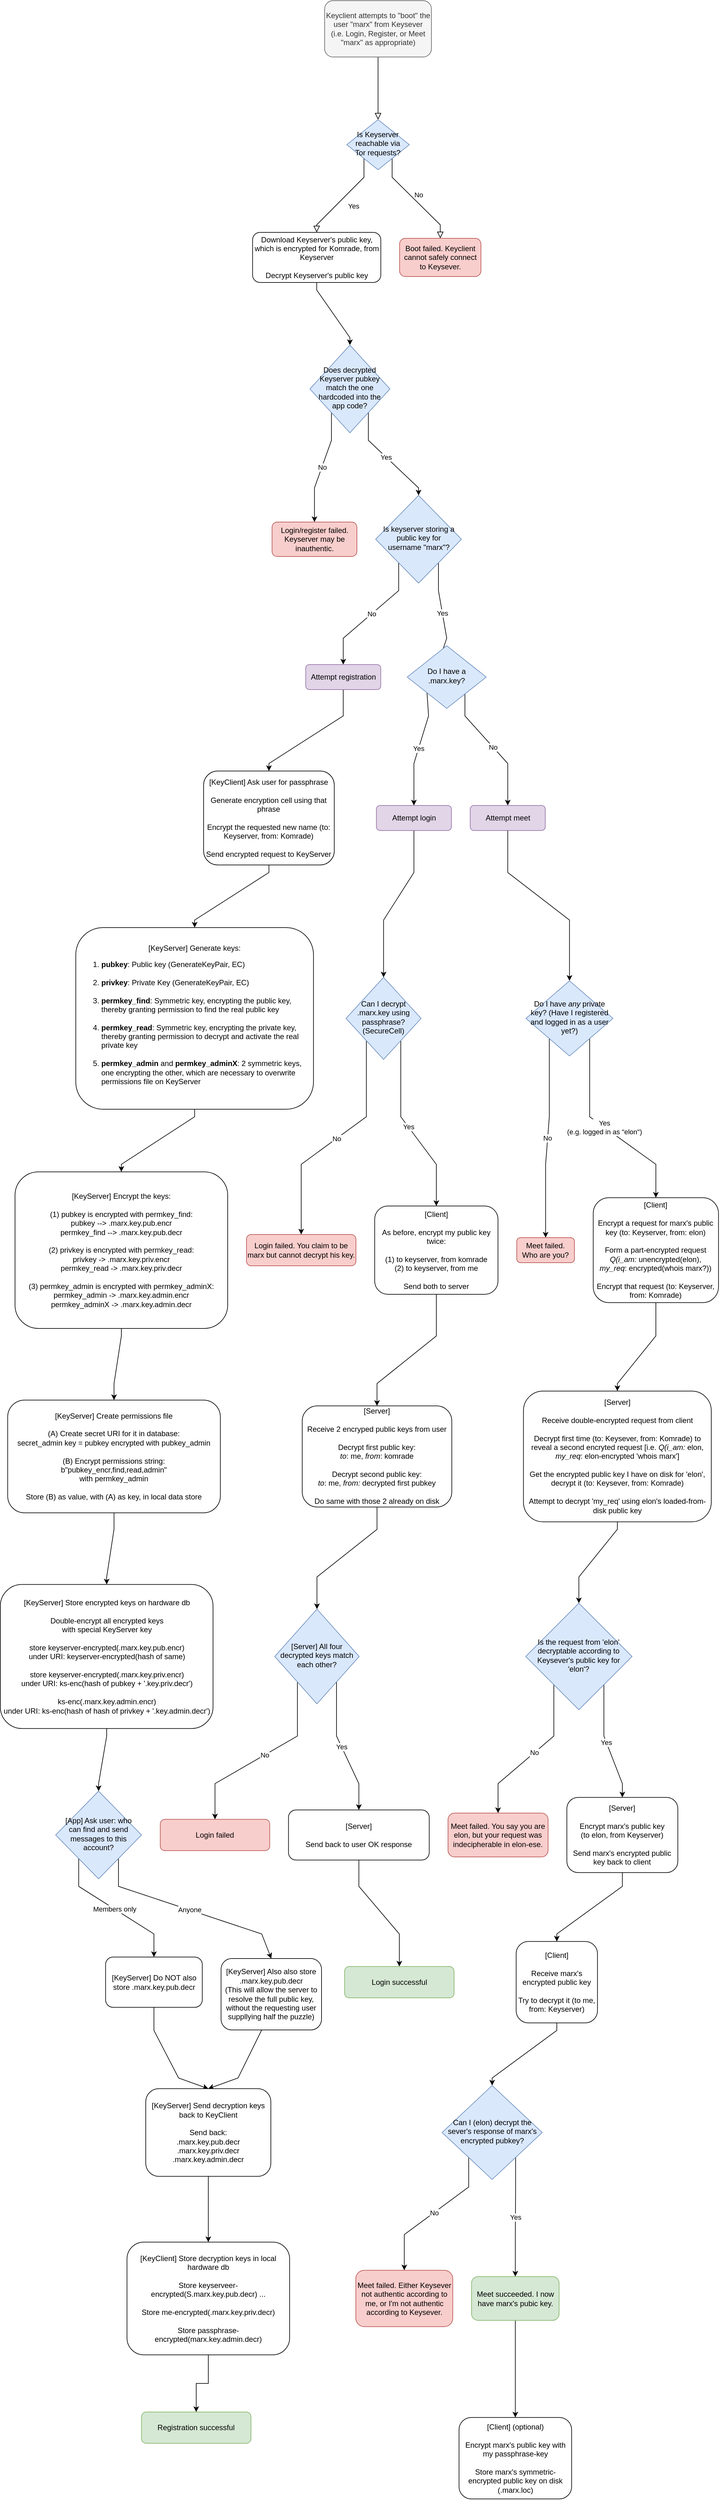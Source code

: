 <mxfile version="13.6.2" type="device" pages="2"><diagram id="C5RBs43oDa-KdzZeNtuy" name="Login/Register"><mxGraphModel dx="1902" dy="924" grid="1" gridSize="10" guides="1" tooltips="1" connect="1" arrows="1" fold="1" page="1" pageScale="1" pageWidth="827" pageHeight="1169" math="0" shadow="0"><root><mxCell id="WIyWlLk6GJQsqaUBKTNV-0"/><mxCell id="WIyWlLk6GJQsqaUBKTNV-1" parent="WIyWlLk6GJQsqaUBKTNV-0"/><mxCell id="WIyWlLk6GJQsqaUBKTNV-2" value="" style="rounded=0;html=1;jettySize=auto;orthogonalLoop=1;fontSize=11;endArrow=block;endFill=0;endSize=8;strokeWidth=1;shadow=0;labelBackgroundColor=none;edgeStyle=orthogonalEdgeStyle;noEdgeStyle=1;orthogonal=1;exitX=0.5;exitY=1;exitDx=0;exitDy=0;" parent="WIyWlLk6GJQsqaUBKTNV-1" source="WIyWlLk6GJQsqaUBKTNV-3" target="WIyWlLk6GJQsqaUBKTNV-6" edge="1"><mxGeometry relative="1" as="geometry"><Array as="points"><mxPoint x="580.349" y="102"/><mxPoint x="580.349" y="178"/></Array></mxGeometry></mxCell><mxCell id="WIyWlLk6GJQsqaUBKTNV-3" value="Keyclient attempts to &quot;boot&quot; the user &quot;marx&quot; from Keysever&lt;br&gt;(i.e. Login, Register, or Meet &quot;marx&quot; as appropriate)" style="rounded=1;whiteSpace=wrap;html=1;fontSize=12;glass=0;strokeWidth=1;shadow=0;fillColor=#f5f5f5;strokeColor=#666666;fontColor=#333333;" parent="WIyWlLk6GJQsqaUBKTNV-1" vertex="1"><mxGeometry x="494.969" width="170.76" height="90" as="geometry"/></mxCell><mxCell id="WIyWlLk6GJQsqaUBKTNV-4" value="Yes" style="rounded=0;html=1;jettySize=auto;orthogonalLoop=1;fontSize=11;endArrow=block;endFill=0;endSize=8;strokeWidth=1;shadow=0;labelBackgroundColor=none;edgeStyle=orthogonalEdgeStyle;noEdgeStyle=1;orthogonal=1;" parent="WIyWlLk6GJQsqaUBKTNV-1" source="WIyWlLk6GJQsqaUBKTNV-6" target="UarGHlLd0uthddKlq-wd-3" edge="1"><mxGeometry y="20" relative="1" as="geometry"><mxPoint as="offset"/><mxPoint x="60" y="331.538" as="targetPoint"/><Array as="points"><mxPoint x="557.849" y="282"/><mxPoint x="482.28" y="358"/></Array></mxGeometry></mxCell><mxCell id="WIyWlLk6GJQsqaUBKTNV-5" value="No" style="edgeStyle=orthogonalEdgeStyle;rounded=0;html=1;jettySize=auto;orthogonalLoop=1;fontSize=11;endArrow=block;endFill=0;endSize=8;strokeWidth=1;shadow=0;labelBackgroundColor=none;noEdgeStyle=1;orthogonal=1;entryX=0.5;entryY=0;entryDx=0;entryDy=0;" parent="WIyWlLk6GJQsqaUBKTNV-1" source="WIyWlLk6GJQsqaUBKTNV-6" target="WIyWlLk6GJQsqaUBKTNV-7" edge="1"><mxGeometry y="10" relative="1" as="geometry"><mxPoint as="offset"/><Array as="points"><mxPoint x="602.849" y="282"/><mxPoint x="679.805" y="358"/></Array></mxGeometry></mxCell><mxCell id="WIyWlLk6GJQsqaUBKTNV-6" value="Is Keyserver reachable via Tor requests?" style="rhombus;whiteSpace=wrap;html=1;shadow=0;fontFamily=Helvetica;fontSize=12;align=center;strokeWidth=1;spacing=6;spacingTop=-4;fillColor=#dae8fc;strokeColor=#6c8ebf;" parent="WIyWlLk6GJQsqaUBKTNV-1" vertex="1"><mxGeometry x="530.349" y="190" width="100" height="80" as="geometry"/></mxCell><mxCell id="WIyWlLk6GJQsqaUBKTNV-7" value="Boot failed. Keyclient cannot safely connect to Keysever." style="rounded=1;whiteSpace=wrap;html=1;fontSize=12;glass=0;strokeWidth=1;shadow=0;fillColor=#f8cecc;strokeColor=#b85450;" parent="WIyWlLk6GJQsqaUBKTNV-1" vertex="1"><mxGeometry x="614.78" y="379.5" width="130.05" height="61" as="geometry"/></mxCell><mxCell id="pqJTde5UYUQTvpoNPmt8-5" style="edgeStyle=orthogonalEdgeStyle;rounded=0;orthogonalLoop=1;jettySize=auto;html=1;entryX=0.5;entryY=0;entryDx=0;entryDy=0;noEdgeStyle=1;orthogonal=1;" parent="WIyWlLk6GJQsqaUBKTNV-1" source="UarGHlLd0uthddKlq-wd-3" target="pqJTde5UYUQTvpoNPmt8-2" edge="1"><mxGeometry relative="1" as="geometry"><Array as="points"><mxPoint x="482.28" y="462"/><mxPoint x="535.368" y="538"/></Array></mxGeometry></mxCell><mxCell id="UarGHlLd0uthddKlq-wd-3" value="Download Keyserver's public key, which is encrypted for Komrade, from Keyserver&lt;br&gt;&lt;br&gt;Decrypt Keyserver's public key" style="rounded=1;whiteSpace=wrap;html=1;fontSize=12;glass=0;strokeWidth=1;shadow=0;" parent="WIyWlLk6GJQsqaUBKTNV-1" vertex="1"><mxGeometry x="379.78" y="370" width="205" height="80" as="geometry"/></mxCell><mxCell id="UarGHlLd0uthddKlq-wd-9" value="No" style="edgeStyle=orthogonalEdgeStyle;rounded=0;orthogonalLoop=1;jettySize=auto;html=1;noEdgeStyle=1;orthogonal=1;" parent="WIyWlLk6GJQsqaUBKTNV-1" source="UarGHlLd0uthddKlq-wd-5" target="UarGHlLd0uthddKlq-wd-27" edge="1"><mxGeometry relative="1" as="geometry"><mxPoint x="70" y="660" as="targetPoint"/><Array as="points"><mxPoint x="613.317" y="942"/><mxPoint x="524.709" y="1018"/></Array></mxGeometry></mxCell><mxCell id="UarGHlLd0uthddKlq-wd-13" value="Yes" style="edgeStyle=orthogonalEdgeStyle;rounded=0;orthogonalLoop=1;jettySize=auto;html=1;noEdgeStyle=1;orthogonal=1;entryX=0.4;entryY=0.25;entryDx=0;entryDy=0;entryPerimeter=0;" parent="WIyWlLk6GJQsqaUBKTNV-1" source="UarGHlLd0uthddKlq-wd-5" target="UarGHlLd0uthddKlq-wd-14" edge="1"><mxGeometry relative="1" as="geometry"><mxPoint x="210" y="640" as="targetPoint"/><Array as="points"><mxPoint x="676.913" y="942"/><mxPoint x="690.168" y="1018"/></Array></mxGeometry></mxCell><mxCell id="UarGHlLd0uthddKlq-wd-5" value="Is keyserver storing a public key for username &quot;marx&quot;?" style="rhombus;whiteSpace=wrap;html=1;shadow=0;fontFamily=Helvetica;fontSize=12;align=center;strokeWidth=1;spacing=6;spacingTop=-4;fillColor=#dae8fc;strokeColor=#6c8ebf;" parent="WIyWlLk6GJQsqaUBKTNV-1" vertex="1"><mxGeometry x="576.52" y="790" width="137.19" height="140" as="geometry"/></mxCell><mxCell id="UarGHlLd0uthddKlq-wd-31" value="Yes" style="edgeStyle=orthogonalEdgeStyle;rounded=0;orthogonalLoop=1;jettySize=auto;html=1;noEdgeStyle=1;orthogonal=1;exitX=0;exitY=1;exitDx=0;exitDy=0;" parent="WIyWlLk6GJQsqaUBKTNV-1" source="UarGHlLd0uthddKlq-wd-14" target="UarGHlLd0uthddKlq-wd-29" edge="1"><mxGeometry relative="1" as="geometry"><Array as="points"><mxPoint x="661.113" y="1142"/><mxPoint x="637.694" y="1218"/></Array></mxGeometry></mxCell><mxCell id="pqJTde5UYUQTvpoNPmt8-1" value="No" style="edgeStyle=orthogonalEdgeStyle;rounded=0;orthogonalLoop=1;jettySize=auto;html=1;noEdgeStyle=1;orthogonal=1;entryX=0.5;entryY=0;entryDx=0;entryDy=0;" parent="WIyWlLk6GJQsqaUBKTNV-1" source="UarGHlLd0uthddKlq-wd-14" target="LL1DRk6oRKZlNUp4qJ55-0" edge="1"><mxGeometry relative="1" as="geometry"><mxPoint x="625.625" y="1245" as="targetPoint"/><Array as="points"><mxPoint x="719.223" y="1142"/><mxPoint x="787.694" y="1218"/></Array></mxGeometry></mxCell><mxCell id="UarGHlLd0uthddKlq-wd-14" value="Do I have a .marx.key?" style="rhombus;whiteSpace=wrap;html=1;shadow=0;fontFamily=Helvetica;fontSize=12;align=center;strokeWidth=1;spacing=6;spacingTop=-4;fillColor=#dae8fc;strokeColor=#6c8ebf;" parent="WIyWlLk6GJQsqaUBKTNV-1" vertex="1"><mxGeometry x="627.058" y="1030" width="126.22" height="100" as="geometry"/></mxCell><mxCell id="8jnIcnn7Rm6IAilBeP0V-5" style="edgeStyle=orthogonalEdgeStyle;rounded=0;orthogonalLoop=1;jettySize=auto;html=1;noEdgeStyle=1;orthogonal=1;" edge="1" parent="WIyWlLk6GJQsqaUBKTNV-1" source="UarGHlLd0uthddKlq-wd-27" target="8jnIcnn7Rm6IAilBeP0V-4"><mxGeometry relative="1" as="geometry"><Array as="points"><mxPoint x="524.709" y="1142"/><mxPoint x="405.93" y="1218"/></Array></mxGeometry></mxCell><mxCell id="UarGHlLd0uthddKlq-wd-27" value="Attempt registration" style="rounded=1;whiteSpace=wrap;html=1;fontSize=12;glass=0;strokeWidth=1;shadow=0;fillColor=#e1d5e7;strokeColor=#9673a6;" parent="WIyWlLk6GJQsqaUBKTNV-1" vertex="1"><mxGeometry x="464.709" y="1060" width="120" height="40" as="geometry"/></mxCell><mxCell id="UarGHlLd0uthddKlq-wd-55" style="edgeStyle=orthogonalEdgeStyle;rounded=0;orthogonalLoop=1;jettySize=auto;html=1;noEdgeStyle=1;orthogonal=1;entryX=0.5;entryY=0;entryDx=0;entryDy=0;" parent="WIyWlLk6GJQsqaUBKTNV-1" source="UarGHlLd0uthddKlq-wd-29" target="UarGHlLd0uthddKlq-wd-59" edge="1"><mxGeometry relative="1" as="geometry"><mxPoint x="421.25" y="1069" as="targetPoint"/><Array as="points"><mxPoint x="637.694" y="1392"/><mxPoint x="589.182" y="1468"/></Array></mxGeometry></mxCell><mxCell id="UarGHlLd0uthddKlq-wd-29" value="Attempt login" style="rounded=1;whiteSpace=wrap;html=1;fontSize=12;glass=0;strokeWidth=1;shadow=0;fillColor=#e1d5e7;strokeColor=#9673a6;" parent="WIyWlLk6GJQsqaUBKTNV-1" vertex="1"><mxGeometry x="577.694" y="1285" width="120" height="40" as="geometry"/></mxCell><mxCell id="UarGHlLd0uthddKlq-wd-85" value="No" style="edgeStyle=orthogonalEdgeStyle;rounded=0;orthogonalLoop=1;jettySize=auto;html=1;entryX=0.5;entryY=0;entryDx=0;entryDy=0;noEdgeStyle=1;orthogonal=1;" parent="WIyWlLk6GJQsqaUBKTNV-1" source="UarGHlLd0uthddKlq-wd-59" target="UarGHlLd0uthddKlq-wd-86" edge="1"><mxGeometry relative="1" as="geometry"><mxPoint x="471.25" y="1400" as="targetPoint"/><Array as="points"><mxPoint x="561.682" y="1782"/><mxPoint x="457.5" y="1858"/></Array></mxGeometry></mxCell><mxCell id="UarGHlLd0uthddKlq-wd-87" value="Yes" style="edgeStyle=orthogonalEdgeStyle;rounded=0;orthogonalLoop=1;jettySize=auto;html=1;entryX=0.5;entryY=0;entryDx=0;entryDy=0;noEdgeStyle=1;orthogonal=1;" parent="WIyWlLk6GJQsqaUBKTNV-1" source="UarGHlLd0uthddKlq-wd-59" target="UarGHlLd0uthddKlq-wd-88" edge="1"><mxGeometry relative="1" as="geometry"><mxPoint x="700" y="1300" as="targetPoint"/><Array as="points"><mxPoint x="616.682" y="1782"/><mxPoint x="673.54" y="1858"/></Array></mxGeometry></mxCell><mxCell id="UarGHlLd0uthddKlq-wd-59" value="Can I decrypt .marx.key using passphrase? (SecureCell)" style="rhombus;whiteSpace=wrap;html=1;shadow=0;fontFamily=Helvetica;fontSize=12;align=center;strokeWidth=1;spacing=6;spacingTop=-4;fillColor=#dae8fc;strokeColor=#6c8ebf;" parent="WIyWlLk6GJQsqaUBKTNV-1" vertex="1"><mxGeometry x="529.182" y="1559.5" width="120" height="131" as="geometry"/></mxCell><mxCell id="UarGHlLd0uthddKlq-wd-86" value="Login failed. You claim to be marx but cannot decrypt his key." style="rounded=1;whiteSpace=wrap;html=1;fontSize=12;glass=0;strokeWidth=1;shadow=0;fillColor=#f8cecc;strokeColor=#b85450;" parent="WIyWlLk6GJQsqaUBKTNV-1" vertex="1"><mxGeometry x="370" y="1970" width="175" height="50" as="geometry"/></mxCell><mxCell id="UarGHlLd0uthddKlq-wd-107" style="edgeStyle=orthogonalEdgeStyle;rounded=0;orthogonalLoop=1;jettySize=auto;html=1;noEdgeStyle=1;orthogonal=1;" parent="WIyWlLk6GJQsqaUBKTNV-1" source="UarGHlLd0uthddKlq-wd-88" target="UarGHlLd0uthddKlq-wd-105" edge="1"><mxGeometry relative="1" as="geometry"><Array as="points"><mxPoint x="673.54" y="2132"/><mxPoint x="578.697" y="2208"/></Array></mxGeometry></mxCell><mxCell id="UarGHlLd0uthddKlq-wd-88" value="&lt;div&gt;[Client]&lt;/div&gt;&lt;div&gt;&lt;br&gt;&lt;/div&gt;&lt;div&gt;As before, encrypt my public key twice:&lt;/div&gt;&lt;div&gt;&lt;br&gt;&lt;/div&gt;&lt;div&gt;(1) to keyserver, from komrade&lt;/div&gt;&lt;div&gt;(2) to keyserver, from me&lt;/div&gt;&lt;div&gt;&lt;br&gt;&lt;/div&gt;&lt;div&gt;Send both to server&lt;/div&gt;" style="rounded=1;whiteSpace=wrap;html=1;fontSize=12;glass=0;strokeWidth=1;shadow=0;align=center;" parent="WIyWlLk6GJQsqaUBKTNV-1" vertex="1"><mxGeometry x="575" y="1924.5" width="197.08" height="141" as="geometry"/></mxCell><mxCell id="UarGHlLd0uthddKlq-wd-113" style="edgeStyle=orthogonalEdgeStyle;rounded=0;orthogonalLoop=1;jettySize=auto;html=1;noEdgeStyle=1;orthogonal=1;exitX=0.5;exitY=1;exitDx=0;exitDy=0;" parent="WIyWlLk6GJQsqaUBKTNV-1" source="UarGHlLd0uthddKlq-wd-105" target="UarGHlLd0uthddKlq-wd-111" edge="1"><mxGeometry relative="1" as="geometry"><Array as="points"><mxPoint x="578.697" y="2440.75"/><mxPoint x="482.696" y="2516.75"/></Array></mxGeometry></mxCell><mxCell id="UarGHlLd0uthddKlq-wd-105" value="&lt;div&gt;&lt;span&gt;[Server]&lt;/span&gt;&lt;/div&gt;&lt;div&gt;&lt;br&gt;&lt;/div&gt;&lt;div&gt;Receive 2 encryped public keys from user&lt;/div&gt;&lt;div&gt;&lt;br&gt;&lt;/div&gt;&lt;div&gt;Decrypt first public key:&lt;/div&gt;&lt;div&gt;&lt;i&gt;to&lt;/i&gt;: me,&amp;nbsp;&lt;span&gt;&lt;i&gt;from&lt;/i&gt;: komrade&lt;/span&gt;&lt;/div&gt;&lt;div&gt;&lt;br&gt;&lt;/div&gt;&lt;div&gt;Decrypt second public key:&lt;/div&gt;&lt;div&gt;&lt;i&gt;to&lt;/i&gt;: me, &lt;i&gt;from:&lt;/i&gt;&amp;nbsp;&lt;span&gt;decrypted first pubkey&lt;/span&gt;&lt;/div&gt;&lt;div&gt;&lt;span&gt;&lt;br&gt;&lt;/span&gt;&lt;/div&gt;&lt;div&gt;&lt;span&gt;Do same with those 2 already on disk&lt;/span&gt;&lt;/div&gt;" style="rounded=1;whiteSpace=wrap;html=1;fontSize=12;glass=0;strokeWidth=1;shadow=0;align=center;" parent="WIyWlLk6GJQsqaUBKTNV-1" vertex="1"><mxGeometry x="459.142" y="2243.625" width="239.11" height="161.5" as="geometry"/></mxCell><mxCell id="UarGHlLd0uthddKlq-wd-108" value="Login failed" style="rounded=1;whiteSpace=wrap;html=1;fontSize=12;glass=0;strokeWidth=1;shadow=0;fillColor=#f8cecc;strokeColor=#b85450;" parent="WIyWlLk6GJQsqaUBKTNV-1" vertex="1"><mxGeometry x="232.195" y="2903.75" width="175" height="50" as="geometry"/></mxCell><mxCell id="UarGHlLd0uthddKlq-wd-109" value="No" style="edgeStyle=orthogonalEdgeStyle;rounded=0;orthogonalLoop=1;jettySize=auto;html=1;noEdgeStyle=1;orthogonal=1;" parent="WIyWlLk6GJQsqaUBKTNV-1" source="UarGHlLd0uthddKlq-wd-111" target="UarGHlLd0uthddKlq-wd-108" edge="1"><mxGeometry relative="1" as="geometry"><Array as="points"><mxPoint x="451.446" y="2770.75"/><mxPoint x="319.695" y="2846.75"/></Array></mxGeometry></mxCell><mxCell id="UarGHlLd0uthddKlq-wd-110" value="Yes" style="edgeStyle=orthogonalEdgeStyle;rounded=0;orthogonalLoop=1;jettySize=auto;html=1;noEdgeStyle=1;orthogonal=1;" parent="WIyWlLk6GJQsqaUBKTNV-1" source="UarGHlLd0uthddKlq-wd-111" target="UarGHlLd0uthddKlq-wd-112" edge="1"><mxGeometry relative="1" as="geometry"><Array as="points"><mxPoint x="513.946" y="2770.75"/><mxPoint x="549.695" y="2846.75"/></Array></mxGeometry></mxCell><mxCell id="UarGHlLd0uthddKlq-wd-111" value="[Server] All four decrypted keys match each other?" style="rhombus;whiteSpace=wrap;html=1;shadow=0;fontFamily=Helvetica;fontSize=12;align=center;strokeWidth=1;spacing=6;spacingTop=-4;fillColor=#dae8fc;strokeColor=#6c8ebf;" parent="WIyWlLk6GJQsqaUBKTNV-1" vertex="1"><mxGeometry x="415.196" y="2568.125" width="135" height="151.25" as="geometry"/></mxCell><mxCell id="UarGHlLd0uthddKlq-wd-124" style="edgeStyle=orthogonalEdgeStyle;rounded=0;orthogonalLoop=1;jettySize=auto;html=1;noEdgeStyle=1;orthogonal=1;" parent="WIyWlLk6GJQsqaUBKTNV-1" source="UarGHlLd0uthddKlq-wd-112" target="UarGHlLd0uthddKlq-wd-123" edge="1"><mxGeometry relative="1" as="geometry"><Array as="points"><mxPoint x="549.695" y="3010.75"/><mxPoint x="614.392" y="3086.75"/></Array></mxGeometry></mxCell><mxCell id="UarGHlLd0uthddKlq-wd-112" value="&lt;div&gt;&lt;span&gt;[Server]&lt;/span&gt;&lt;/div&gt;&lt;div&gt;&lt;span&gt;&lt;br&gt;&lt;/span&gt;&lt;/div&gt;&lt;div&gt;&lt;span&gt;Send back to user OK response&lt;/span&gt;&lt;br&gt;&lt;/div&gt;" style="rounded=1;whiteSpace=wrap;html=1;fontSize=12;glass=0;strokeWidth=1;shadow=0;align=center;" parent="WIyWlLk6GJQsqaUBKTNV-1" vertex="1"><mxGeometry x="437.195" y="2888.75" width="225" height="80" as="geometry"/></mxCell><mxCell id="UarGHlLd0uthddKlq-wd-123" value="Login successful" style="rounded=1;whiteSpace=wrap;html=1;fontSize=12;glass=0;strokeWidth=1;shadow=0;fillColor=#d5e8d4;strokeColor=#82b366;" parent="WIyWlLk6GJQsqaUBKTNV-1" vertex="1"><mxGeometry x="526.892" y="3138.75" width="175" height="50" as="geometry"/></mxCell><mxCell id="pqJTde5UYUQTvpoNPmt8-3" value="No" style="edgeStyle=orthogonalEdgeStyle;rounded=0;orthogonalLoop=1;jettySize=auto;html=1;noEdgeStyle=1;orthogonal=1;" parent="WIyWlLk6GJQsqaUBKTNV-1" source="pqJTde5UYUQTvpoNPmt8-2" target="pqJTde5UYUQTvpoNPmt8-4" edge="1"><mxGeometry relative="1" as="geometry"><mxPoint x="60" y="530" as="targetPoint"/><Array as="points"><mxPoint x="505.871" y="702"/><mxPoint x="478.71" y="778"/></Array></mxGeometry></mxCell><mxCell id="pqJTde5UYUQTvpoNPmt8-6" value="Yes" style="edgeStyle=orthogonalEdgeStyle;rounded=0;orthogonalLoop=1;jettySize=auto;html=1;noEdgeStyle=1;orthogonal=1;entryX=0.5;entryY=0;entryDx=0;entryDy=0;" parent="WIyWlLk6GJQsqaUBKTNV-1" source="pqJTde5UYUQTvpoNPmt8-2" target="UarGHlLd0uthddKlq-wd-5" edge="1"><mxGeometry relative="1" as="geometry"><Array as="points"><mxPoint x="564.866" y="702"/><mxPoint x="645.115" y="778"/></Array></mxGeometry></mxCell><mxCell id="pqJTde5UYUQTvpoNPmt8-2" value="Does decrypted Keyserver pubkey match the one hardcoded into the app code?" style="rhombus;whiteSpace=wrap;html=1;shadow=0;fontFamily=Helvetica;fontSize=12;align=center;strokeWidth=1;spacing=6;spacingTop=-4;fillColor=#dae8fc;strokeColor=#6c8ebf;" parent="WIyWlLk6GJQsqaUBKTNV-1" vertex="1"><mxGeometry x="471.373" y="550" width="127.99" height="140" as="geometry"/></mxCell><mxCell id="pqJTde5UYUQTvpoNPmt8-4" value="Login/register failed. Keyserver may be inauthentic." style="rounded=1;whiteSpace=wrap;html=1;fontSize=12;glass=0;strokeWidth=1;shadow=0;fillColor=#f8cecc;strokeColor=#b85450;" parent="WIyWlLk6GJQsqaUBKTNV-1" vertex="1"><mxGeometry x="410.9" y="832.5" width="135.62" height="55" as="geometry"/></mxCell><mxCell id="LL1DRk6oRKZlNUp4qJ55-1" style="edgeStyle=orthogonalEdgeStyle;rounded=0;orthogonalLoop=1;jettySize=auto;html=1;noEdgeStyle=1;orthogonal=1;" parent="WIyWlLk6GJQsqaUBKTNV-1" source="LL1DRk6oRKZlNUp4qJ55-0" target="LL1DRk6oRKZlNUp4qJ55-2" edge="1"><mxGeometry relative="1" as="geometry"><mxPoint x="630" y="1460" as="targetPoint"/><Array as="points"><mxPoint x="787.694" y="1392"/><mxPoint x="886.397" y="1468"/></Array></mxGeometry></mxCell><mxCell id="LL1DRk6oRKZlNUp4qJ55-0" value="Attempt meet" style="rounded=1;whiteSpace=wrap;html=1;fontSize=12;glass=0;strokeWidth=1;shadow=0;fillColor=#e1d5e7;strokeColor=#9673a6;" parent="WIyWlLk6GJQsqaUBKTNV-1" vertex="1"><mxGeometry x="727.694" y="1285" width="120" height="40" as="geometry"/></mxCell><mxCell id="LL1DRk6oRKZlNUp4qJ55-4" value="No" style="edgeStyle=orthogonalEdgeStyle;rounded=0;orthogonalLoop=1;jettySize=auto;html=1;noEdgeStyle=1;orthogonal=1;" parent="WIyWlLk6GJQsqaUBKTNV-1" source="LL1DRk6oRKZlNUp4qJ55-2" target="LL1DRk6oRKZlNUp4qJ55-3" edge="1"><mxGeometry relative="1" as="geometry"><Array as="points"><mxPoint x="854.149" y="1782"/><mxPoint x="848.21" y="1858"/></Array></mxGeometry></mxCell><mxCell id="LL1DRk6oRKZlNUp4qJ55-7" value="Yes&lt;br&gt;(e.g. logged in as &quot;elon&quot;)" style="edgeStyle=orthogonalEdgeStyle;rounded=0;orthogonalLoop=1;jettySize=auto;html=1;entryX=0.5;entryY=0;entryDx=0;entryDy=0;noEdgeStyle=1;orthogonal=1;" parent="WIyWlLk6GJQsqaUBKTNV-1" source="LL1DRk6oRKZlNUp4qJ55-2" target="LL1DRk6oRKZlNUp4qJ55-6" edge="1"><mxGeometry relative="1" as="geometry"><mxPoint x="990" y="1510" as="targetPoint"/><Array as="points"><mxPoint x="918.644" y="1782"/><mxPoint x="1024.475" y="1858"/></Array></mxGeometry></mxCell><mxCell id="LL1DRk6oRKZlNUp4qJ55-2" value="Do I have &lt;i&gt;any &lt;/i&gt;private key? (Have I registered and logged in as a user yet?)" style="rhombus;whiteSpace=wrap;html=1;shadow=0;fontFamily=Helvetica;fontSize=12;align=center;strokeWidth=1;spacing=6;spacingTop=-4;fillColor=#dae8fc;strokeColor=#6c8ebf;" parent="WIyWlLk6GJQsqaUBKTNV-1" vertex="1"><mxGeometry x="816.902" y="1565" width="138.99" height="120" as="geometry"/></mxCell><mxCell id="LL1DRk6oRKZlNUp4qJ55-3" value="Meet failed. Who are you?" style="rounded=1;whiteSpace=wrap;html=1;fontSize=12;glass=0;strokeWidth=1;shadow=0;fillColor=#f8cecc;strokeColor=#b85450;" parent="WIyWlLk6GJQsqaUBKTNV-1" vertex="1"><mxGeometry x="802.08" y="1975" width="92.26" height="40" as="geometry"/></mxCell><mxCell id="LL1DRk6oRKZlNUp4qJ55-12" style="edgeStyle=orthogonalEdgeStyle;rounded=0;orthogonalLoop=1;jettySize=auto;html=1;entryX=0.5;entryY=0;entryDx=0;entryDy=0;noEdgeStyle=1;orthogonal=1;" parent="WIyWlLk6GJQsqaUBKTNV-1" source="LL1DRk6oRKZlNUp4qJ55-5" target="LL1DRk6oRKZlNUp4qJ55-9" edge="1"><mxGeometry relative="1" as="geometry"><Array as="points"><mxPoint x="962.927" y="2440.75"/><mxPoint x="901.379" y="2516.75"/></Array></mxGeometry></mxCell><mxCell id="LL1DRk6oRKZlNUp4qJ55-5" value="&lt;div&gt;&lt;span&gt;[Server]&lt;/span&gt;&lt;/div&gt;&lt;div&gt;&lt;br&gt;&lt;/div&gt;&lt;div&gt;Receive double-encrypted request from client&lt;/div&gt;&lt;div&gt;&lt;br&gt;&lt;/div&gt;&lt;div&gt;Decrypt first time (to: Keysever, from: Komrade)&amp;nbsp;&lt;span&gt;to reveal a second encryted request [i.e.&amp;nbsp;&lt;/span&gt;&lt;i&gt;Q(i_am:&amp;nbsp;&lt;/i&gt;&lt;span&gt;elon,&lt;/span&gt;&lt;/div&gt;&lt;div&gt;&lt;i&gt;my_req&lt;/i&gt;&lt;span&gt;: elon-encrypted 'whois marx']&lt;/span&gt;&lt;/div&gt;&lt;div&gt;&lt;span&gt;&lt;br&gt;&lt;/span&gt;&lt;/div&gt;&lt;div&gt;&lt;span&gt;Get the encrypted public key I have on disk for 'elon', decrypt it (to: Keysever, from: Komrade)&lt;/span&gt;&lt;/div&gt;&lt;div&gt;&lt;span&gt;&lt;br&gt;&lt;/span&gt;&lt;/div&gt;&lt;div&gt;&lt;span&gt;Attempt to decrypt 'my_req' using elon's loaded-from-disk public key&lt;/span&gt;&lt;/div&gt;" style="rounded=1;whiteSpace=wrap;html=1;fontSize=12;glass=0;strokeWidth=1;shadow=0;align=center;" parent="WIyWlLk6GJQsqaUBKTNV-1" vertex="1"><mxGeometry x="812.792" y="2220" width="300.27" height="208.75" as="geometry"/></mxCell><mxCell id="LL1DRk6oRKZlNUp4qJ55-8" style="edgeStyle=orthogonalEdgeStyle;rounded=0;orthogonalLoop=1;jettySize=auto;html=1;entryX=0.5;entryY=0;entryDx=0;entryDy=0;noEdgeStyle=1;orthogonal=1;" parent="WIyWlLk6GJQsqaUBKTNV-1" source="LL1DRk6oRKZlNUp4qJ55-6" target="LL1DRk6oRKZlNUp4qJ55-5" edge="1"><mxGeometry relative="1" as="geometry"><Array as="points"><mxPoint x="1024.475" y="2132"/><mxPoint x="962.927" y="2208"/></Array></mxGeometry></mxCell><mxCell id="LL1DRk6oRKZlNUp4qJ55-6" value="&lt;div&gt;&lt;span&gt;[Client]&lt;/span&gt;&lt;/div&gt;&lt;div&gt;&lt;br&gt;&lt;/div&gt;&lt;div&gt;&lt;span&gt;Encrypt a request for marx's public key (to: Keyserver, from: elon)&lt;/span&gt;&lt;br&gt;&lt;/div&gt;&lt;div&gt;&lt;br&gt;&lt;/div&gt;&lt;div&gt;&lt;div&gt;Form a part-encrypted request&lt;/div&gt;&lt;div&gt;&lt;i&gt;Q(i_am:&lt;/i&gt;&lt;span&gt;&amp;nbsp;unencrypted(elon),&lt;/span&gt;&lt;br&gt;&lt;/div&gt;&lt;div&gt;&lt;i&gt;my_req&lt;/i&gt;: encrypted(whois marx?))&lt;/div&gt;&lt;/div&gt;&lt;div&gt;&lt;br&gt;&lt;/div&gt;&lt;div&gt;Encrypt that request (to: Keyserver, from: Komrade)&lt;/div&gt;" style="rounded=1;whiteSpace=wrap;html=1;fontSize=12;glass=0;strokeWidth=1;shadow=0;align=center;" parent="WIyWlLk6GJQsqaUBKTNV-1" vertex="1"><mxGeometry x="924.34" y="1911.25" width="200.27" height="167.5" as="geometry"/></mxCell><mxCell id="LL1DRk6oRKZlNUp4qJ55-11" value="No" style="edgeStyle=orthogonalEdgeStyle;rounded=0;orthogonalLoop=1;jettySize=auto;html=1;noEdgeStyle=1;orthogonal=1;" parent="WIyWlLk6GJQsqaUBKTNV-1" source="LL1DRk6oRKZlNUp4qJ55-9" target="LL1DRk6oRKZlNUp4qJ55-10" edge="1"><mxGeometry relative="1" as="geometry"><Array as="points"><mxPoint x="861.379" y="2770.75"/><mxPoint x="772.195" y="2846.75"/></Array></mxGeometry></mxCell><mxCell id="LL1DRk6oRKZlNUp4qJ55-14" value="Yes" style="edgeStyle=orthogonalEdgeStyle;rounded=0;orthogonalLoop=1;jettySize=auto;html=1;entryX=0.5;entryY=0;entryDx=0;entryDy=0;noEdgeStyle=1;orthogonal=1;" parent="WIyWlLk6GJQsqaUBKTNV-1" source="LL1DRk6oRKZlNUp4qJ55-9" target="LL1DRk6oRKZlNUp4qJ55-13" edge="1"><mxGeometry relative="1" as="geometry"><Array as="points"><mxPoint x="941.379" y="2770.75"/><mxPoint x="970.9" y="2846.75"/></Array></mxGeometry></mxCell><mxCell id="LL1DRk6oRKZlNUp4qJ55-9" value="Is the request from 'elon' decryptable according to Keysever's public key for 'elon'?" style="rhombus;whiteSpace=wrap;html=1;shadow=0;fontFamily=Helvetica;fontSize=12;align=center;strokeWidth=1;spacing=6;spacingTop=-4;fillColor=#dae8fc;strokeColor=#6c8ebf;" parent="WIyWlLk6GJQsqaUBKTNV-1" vertex="1"><mxGeometry x="816.379" y="2558.75" width="170" height="170" as="geometry"/></mxCell><mxCell id="LL1DRk6oRKZlNUp4qJ55-10" value="Meet failed. You say you are elon, but your request was indecipherable in elon-ese." style="rounded=1;whiteSpace=wrap;html=1;fontSize=12;glass=0;strokeWidth=1;shadow=0;fillColor=#f8cecc;strokeColor=#b85450;" parent="WIyWlLk6GJQsqaUBKTNV-1" vertex="1"><mxGeometry x="692.195" y="2893.75" width="160" height="70" as="geometry"/></mxCell><mxCell id="LL1DRk6oRKZlNUp4qJ55-16" style="edgeStyle=orthogonalEdgeStyle;rounded=0;orthogonalLoop=1;jettySize=auto;html=1;entryX=0.5;entryY=0;entryDx=0;entryDy=0;noEdgeStyle=1;orthogonal=1;" parent="WIyWlLk6GJQsqaUBKTNV-1" source="LL1DRk6oRKZlNUp4qJ55-13" target="LL1DRk6oRKZlNUp4qJ55-15" edge="1"><mxGeometry relative="1" as="geometry"><Array as="points"><mxPoint x="970.9" y="3010.75"/><mxPoint x="866.133" y="3086.75"/></Array></mxGeometry></mxCell><mxCell id="LL1DRk6oRKZlNUp4qJ55-13" value="&lt;div&gt;&lt;span&gt;[Server]&lt;/span&gt;&lt;/div&gt;&lt;div&gt;&lt;br&gt;&lt;/div&gt;&lt;div&gt;Encrypt marx's public key&lt;/div&gt;&lt;div&gt;(to elon, from Keyserver)&lt;/div&gt;&lt;div&gt;&lt;br&gt;&lt;/div&gt;&lt;div&gt;Send marx's encrypted public key back to client&lt;/div&gt;" style="rounded=1;whiteSpace=wrap;html=1;fontSize=12;glass=0;strokeWidth=1;shadow=0;align=center;" parent="WIyWlLk6GJQsqaUBKTNV-1" vertex="1"><mxGeometry x="882.195" y="2868.75" width="177.41" height="120" as="geometry"/></mxCell><mxCell id="LL1DRk6oRKZlNUp4qJ55-18" style="edgeStyle=orthogonalEdgeStyle;rounded=0;orthogonalLoop=1;jettySize=auto;html=1;entryX=0.5;entryY=0;entryDx=0;entryDy=0;noEdgeStyle=1;orthogonal=1;" parent="WIyWlLk6GJQsqaUBKTNV-1" source="LL1DRk6oRKZlNUp4qJ55-15" target="LL1DRk6oRKZlNUp4qJ55-17" edge="1"><mxGeometry relative="1" as="geometry"><Array as="points"><mxPoint x="866.133" y="3240.75"/><mxPoint x="762.748" y="3316.75"/></Array></mxGeometry></mxCell><mxCell id="LL1DRk6oRKZlNUp4qJ55-15" value="&lt;div&gt;[Client]&lt;/div&gt;&lt;div&gt;&lt;br&gt;&lt;/div&gt;&lt;div&gt;Receive marx's encrypted public key&lt;/div&gt;&lt;div&gt;&lt;br&gt;&lt;/div&gt;&lt;div&gt;Try to decrypt it (to me, from: Keyserver)&lt;/div&gt;" style="rounded=1;whiteSpace=wrap;html=1;fontSize=12;glass=0;strokeWidth=1;shadow=0;align=center;" parent="WIyWlLk6GJQsqaUBKTNV-1" vertex="1"><mxGeometry x="801.133" y="3098.75" width="130" height="130" as="geometry"/></mxCell><mxCell id="LL1DRk6oRKZlNUp4qJ55-20" value="No" style="edgeStyle=orthogonalEdgeStyle;rounded=0;orthogonalLoop=1;jettySize=auto;html=1;entryX=0.5;entryY=0;entryDx=0;entryDy=0;noEdgeStyle=1;orthogonal=1;" parent="WIyWlLk6GJQsqaUBKTNV-1" source="LL1DRk6oRKZlNUp4qJ55-17" target="LL1DRk6oRKZlNUp4qJ55-19" edge="1"><mxGeometry relative="1" as="geometry"><Array as="points"><mxPoint x="725.248" y="3490.75"/><mxPoint x="622.305" y="3566.75"/></Array></mxGeometry></mxCell><mxCell id="LL1DRk6oRKZlNUp4qJ55-24" value="Yes" style="edgeStyle=orthogonalEdgeStyle;rounded=0;orthogonalLoop=1;jettySize=auto;html=1;entryX=0.5;entryY=0;entryDx=0;entryDy=0;noEdgeStyle=1;orthogonal=1;" parent="WIyWlLk6GJQsqaUBKTNV-1" source="LL1DRk6oRKZlNUp4qJ55-17" target="LL1DRk6oRKZlNUp4qJ55-23" edge="1"><mxGeometry relative="1" as="geometry"><Array as="points"><mxPoint x="800.248" y="3490.75"/><mxPoint x="799.805" y="3566.75"/></Array></mxGeometry></mxCell><mxCell id="LL1DRk6oRKZlNUp4qJ55-17" value="Can I (elon) decrypt the sever's response of marx's encrypted pubkey?" style="rhombus;whiteSpace=wrap;html=1;shadow=0;fontFamily=Helvetica;fontSize=12;align=center;strokeWidth=1;spacing=6;spacingTop=-4;fillColor=#dae8fc;strokeColor=#6c8ebf;" parent="WIyWlLk6GJQsqaUBKTNV-1" vertex="1"><mxGeometry x="682.748" y="3328.75" width="160" height="150" as="geometry"/></mxCell><mxCell id="LL1DRk6oRKZlNUp4qJ55-19" value="Meet failed. Either Keysever not authentic according to me, or I'm not authentic according to Keysever." style="rounded=1;whiteSpace=wrap;html=1;fontSize=12;glass=0;strokeWidth=1;shadow=0;fillColor=#f8cecc;strokeColor=#b85450;" parent="WIyWlLk6GJQsqaUBKTNV-1" vertex="1"><mxGeometry x="544.805" y="3623.75" width="155" height="90" as="geometry"/></mxCell><mxCell id="LL1DRk6oRKZlNUp4qJ55-25" style="edgeStyle=orthogonalEdgeStyle;rounded=0;orthogonalLoop=1;jettySize=auto;html=1;entryX=0.5;entryY=0;entryDx=0;entryDy=0;noEdgeStyle=1;orthogonal=1;" parent="WIyWlLk6GJQsqaUBKTNV-1" source="LL1DRk6oRKZlNUp4qJ55-23" target="LL1DRk6oRKZlNUp4qJ55-26" edge="1"><mxGeometry relative="1" as="geometry"><mxPoint x="1350" y="3440" as="targetPoint"/><Array as="points"><mxPoint x="799.805" y="3770.75"/><mxPoint x="799.805" y="3846.75"/></Array></mxGeometry></mxCell><mxCell id="LL1DRk6oRKZlNUp4qJ55-23" value="Meet succeeded. I now have marx's pubic key." style="rounded=1;whiteSpace=wrap;html=1;fontSize=12;glass=0;strokeWidth=1;shadow=0;fillColor=#d5e8d4;strokeColor=#82b366;" parent="WIyWlLk6GJQsqaUBKTNV-1" vertex="1"><mxGeometry x="729.805" y="3633.75" width="140" height="70" as="geometry"/></mxCell><mxCell id="LL1DRk6oRKZlNUp4qJ55-26" value="&lt;div&gt;[Client] (optional)&lt;/div&gt;&lt;div&gt;&lt;br&gt;&lt;/div&gt;&lt;div&gt;Encrypt marx's public key with my passphrase-key&lt;/div&gt;&lt;div&gt;&lt;br&gt;&lt;/div&gt;&lt;div&gt;Store marx's symmetric-encrypted public key on disk (.marx.loc)&lt;/div&gt;" style="rounded=1;whiteSpace=wrap;html=1;fontSize=12;glass=0;strokeWidth=1;shadow=0;align=center;" parent="WIyWlLk6GJQsqaUBKTNV-1" vertex="1"><mxGeometry x="709.805" y="3858.75" width="180" height="130" as="geometry"/></mxCell><mxCell id="vqK7_8CrzfybD09zykYy-28" value="Members only" style="edgeStyle=orthogonalEdgeStyle;rounded=0;orthogonalLoop=1;jettySize=auto;html=1;entryX=0.5;entryY=0;entryDx=0;entryDy=0;noEdgeStyle=1;orthogonal=1;" parent="WIyWlLk6GJQsqaUBKTNV-1" source="vqK7_8CrzfybD09zykYy-10" target="vqK7_8CrzfybD09zykYy-20" edge="1"><mxGeometry relative="1" as="geometry"><Array as="points"><mxPoint x="101.802" y="3010.75"/><mxPoint x="222.073" y="3086.75"/></Array></mxGeometry></mxCell><mxCell id="vqK7_8CrzfybD09zykYy-30" value="Anyone" style="edgeStyle=orthogonalEdgeStyle;rounded=0;orthogonalLoop=1;jettySize=auto;html=1;entryX=0.5;entryY=0;entryDx=0;entryDy=0;noEdgeStyle=1;orthogonal=1;" parent="WIyWlLk6GJQsqaUBKTNV-1" source="vqK7_8CrzfybD09zykYy-10" target="vqK7_8CrzfybD09zykYy-29" edge="1"><mxGeometry relative="1" as="geometry"><Array as="points"><mxPoint x="165.397" y="3010.75"/><mxPoint x="394.378" y="3086.75"/></Array></mxGeometry></mxCell><mxCell id="vqK7_8CrzfybD09zykYy-10" value="[App] Ask user: who can find and send messages to this account?" style="rhombus;whiteSpace=wrap;html=1;shadow=0;fontFamily=Helvetica;fontSize=12;align=center;strokeWidth=1;spacing=6;spacingTop=-4;fillColor=#dae8fc;strokeColor=#6c8ebf;" parent="WIyWlLk6GJQsqaUBKTNV-1" vertex="1"><mxGeometry x="65.005" y="2858.75" width="137.19" height="140" as="geometry"/></mxCell><mxCell id="vqK7_8CrzfybD09zykYy-25" style="edgeStyle=orthogonalEdgeStyle;rounded=0;orthogonalLoop=1;jettySize=auto;html=1;entryX=0.5;entryY=0;entryDx=0;entryDy=0;noEdgeStyle=1;orthogonal=1;" parent="WIyWlLk6GJQsqaUBKTNV-1" source="vqK7_8CrzfybD09zykYy-20" target="8jnIcnn7Rm6IAilBeP0V-15" edge="1"><mxGeometry relative="1" as="geometry"><Array as="points"><mxPoint x="222.073" y="3240.75"/><mxPoint x="261.499" y="3316.75"/></Array><mxPoint x="457.021" y="3378.75" as="targetPoint"/></mxGeometry></mxCell><mxCell id="vqK7_8CrzfybD09zykYy-20" value="[KeyServer] Do NOT also store .marx.key.pub.decr" style="rounded=1;whiteSpace=wrap;html=1;fontSize=12;glass=0;strokeWidth=1;shadow=0;align=center;" parent="WIyWlLk6GJQsqaUBKTNV-1" vertex="1"><mxGeometry x="144.768" y="3123.625" width="154.61" height="80.25" as="geometry"/></mxCell><mxCell id="vqK7_8CrzfybD09zykYy-36" style="edgeStyle=orthogonalEdgeStyle;rounded=0;orthogonalLoop=1;jettySize=auto;html=1;entryX=0.5;entryY=0;entryDx=0;entryDy=0;noEdgeStyle=1;orthogonal=1;" parent="WIyWlLk6GJQsqaUBKTNV-1" source="vqK7_8CrzfybD09zykYy-29" target="8jnIcnn7Rm6IAilBeP0V-15" edge="1"><mxGeometry relative="1" as="geometry"><Array as="points"><mxPoint x="394.378" y="3240.75"/><mxPoint x="356.499" y="3316.75"/></Array><mxPoint x="457.021" y="3378.75" as="targetPoint"/></mxGeometry></mxCell><mxCell id="vqK7_8CrzfybD09zykYy-29" value="&lt;font face=&quot;helvetica&quot;&gt;[KeyServer] Also also store .marx.key.pub.decr&lt;br&gt;(This will allow the server to resolve the full public key, without the requesting user suppllying half the puzzle)&lt;/font&gt;" style="rounded=1;whiteSpace=wrap;html=1;fontSize=12;glass=0;strokeWidth=1;shadow=0;align=center;" parent="WIyWlLk6GJQsqaUBKTNV-1" vertex="1"><mxGeometry x="329.38" y="3126.06" width="160.62" height="113.94" as="geometry"/></mxCell><mxCell id="8jnIcnn7Rm6IAilBeP0V-9" style="edgeStyle=orthogonalEdgeStyle;rounded=0;orthogonalLoop=1;jettySize=auto;html=1;noEdgeStyle=1;orthogonal=1;" edge="1" parent="WIyWlLk6GJQsqaUBKTNV-1" source="2L9vvEqzROuJinC-K5LP-7" target="8jnIcnn7Rm6IAilBeP0V-8"><mxGeometry relative="1" as="geometry"><Array as="points"><mxPoint x="287.151" y="1782"/><mxPoint x="170" y="1858"/></Array></mxGeometry></mxCell><mxCell id="2L9vvEqzROuJinC-K5LP-7" value="&lt;div&gt;[KeyServer] Generate keys:&lt;/div&gt;&lt;div&gt;&lt;ol&gt;&lt;li style=&quot;text-align: left&quot;&gt;&lt;b&gt;pubkey&lt;/b&gt;: Public key&lt;span&gt;&amp;nbsp;(&lt;/span&gt;&lt;span style=&quot;font-family: &amp;#34;helvetica&amp;#34;&quot;&gt;GenerateKeyPair, EC)&lt;br&gt;&lt;br&gt;&lt;/span&gt;&lt;/li&gt;&lt;li style=&quot;text-align: left&quot;&gt;&lt;span style=&quot;font-family: &amp;#34;helvetica&amp;#34;&quot;&gt;&lt;b&gt;privkey&lt;/b&gt;: Private Key (GenerateKeyPair, EC)&lt;br&gt;&lt;br&gt;&lt;/span&gt;&lt;/li&gt;&lt;li style=&quot;text-align: left&quot;&gt;&lt;span style=&quot;font-family: &amp;#34;helvetica&amp;#34;&quot;&gt;&lt;b&gt;permkey_find&lt;/b&gt;: Symmetric key, encrypting the public key, thereby granting permission to find the real public key&lt;br&gt;&lt;br&gt;&lt;/span&gt;&lt;/li&gt;&lt;li style=&quot;text-align: left&quot;&gt;&lt;span style=&quot;font-family: &amp;#34;helvetica&amp;#34;&quot;&gt;&lt;b&gt;permkey_read&lt;/b&gt;: Symmetric key, encrypting the private key, thereby granting permission to decrypt and activate the real private key&lt;br&gt;&lt;br&gt;&lt;/span&gt;&lt;/li&gt;&lt;li style=&quot;text-align: left&quot;&gt;&lt;span style=&quot;font-family: &amp;#34;helvetica&amp;#34;&quot;&gt;&lt;b&gt;permkey_admin&amp;nbsp;&lt;/b&gt;and &lt;b&gt;permkey_adminX&lt;/b&gt;: 2 symmetric keys, one encrypting the other, which are necessary to overwrite permissions file on KeyServer&lt;/span&gt;&lt;/li&gt;&lt;/ol&gt;&lt;/div&gt;" style="rounded=1;whiteSpace=wrap;html=1;fontSize=12;glass=0;strokeWidth=1;shadow=0;align=center;" parent="WIyWlLk6GJQsqaUBKTNV-1" vertex="1"><mxGeometry x="97.151" y="1480" width="380" height="290" as="geometry"/></mxCell><mxCell id="8jnIcnn7Rm6IAilBeP0V-6" style="edgeStyle=orthogonalEdgeStyle;rounded=0;orthogonalLoop=1;jettySize=auto;html=1;noEdgeStyle=1;orthogonal=1;" edge="1" parent="WIyWlLk6GJQsqaUBKTNV-1" source="8jnIcnn7Rm6IAilBeP0V-4" target="2L9vvEqzROuJinC-K5LP-7"><mxGeometry relative="1" as="geometry"><Array as="points"><mxPoint x="405.93" y="1392"/><mxPoint x="287.151" y="1468"/></Array></mxGeometry></mxCell><mxCell id="8jnIcnn7Rm6IAilBeP0V-4" value="&lt;div&gt;[KeyClient] Ask user for passphrase&lt;/div&gt;&lt;div&gt;&lt;br&gt;&lt;/div&gt;&lt;div&gt;Generate encryption cell using that phrase&lt;/div&gt;&lt;div&gt;&lt;br&gt;&lt;/div&gt;&lt;div&gt;Encrypt the requested new name (to: Keyserver, from: Komrade)&lt;/div&gt;&lt;div&gt;&lt;br&gt;&lt;/div&gt;&lt;div&gt;Send encrypted request to KeyServer&lt;/div&gt;" style="rounded=1;whiteSpace=wrap;html=1;fontSize=12;glass=0;strokeWidth=1;shadow=0;align=center;" vertex="1" parent="WIyWlLk6GJQsqaUBKTNV-1"><mxGeometry x="301.495" y="1230" width="208.87" height="150" as="geometry"/></mxCell><mxCell id="8jnIcnn7Rm6IAilBeP0V-11" style="edgeStyle=orthogonalEdgeStyle;rounded=0;orthogonalLoop=1;jettySize=auto;html=1;noEdgeStyle=1;orthogonal=1;" edge="1" parent="WIyWlLk6GJQsqaUBKTNV-1" source="8jnIcnn7Rm6IAilBeP0V-8" target="8jnIcnn7Rm6IAilBeP0V-10"><mxGeometry relative="1" as="geometry"><Array as="points"><mxPoint x="170" y="2132"/><mxPoint x="158.276" y="2208"/></Array></mxGeometry></mxCell><mxCell id="8jnIcnn7Rm6IAilBeP0V-8" value="&lt;div&gt;[KeyServer] Encrypt the keys:&lt;/div&gt;&lt;div&gt;&lt;br&gt;&lt;/div&gt;&lt;div&gt;(1) pubkey is encrypted with permkey_find:&lt;/div&gt;&lt;div&gt;pubkey --&amp;gt; .marx.key.pub.encr&lt;/div&gt;&lt;div&gt;permkey_find --&amp;gt; .marx.key.pub.decr&lt;/div&gt;&lt;div&gt;&lt;br&gt;&lt;/div&gt;&lt;div&gt;(2) privkey is encrypted with permkey_read:&lt;/div&gt;&lt;div&gt;privkey -&amp;gt; .marx.key.priv.encr&lt;/div&gt;&lt;div&gt;permkey_read -&amp;gt; .marx.key.priv.decr&lt;/div&gt;&lt;div&gt;&lt;br&gt;&lt;/div&gt;&lt;div&gt;(3) permkey_admin is encrypted with&amp;nbsp;&lt;span style=&quot;font-family: &amp;#34;helvetica&amp;#34; ; text-align: left&quot;&gt;permkey_adminX&lt;/span&gt;:&lt;/div&gt;&lt;div&gt;permkey_admin -&amp;gt; .marx.key.admin.encr&lt;/div&gt;&lt;div&gt;permkey_adminX -&amp;gt; .marx.key.admin.decr&lt;/div&gt;" style="rounded=1;whiteSpace=wrap;html=1;fontSize=12;glass=0;strokeWidth=1;shadow=0;align=center;" vertex="1" parent="WIyWlLk6GJQsqaUBKTNV-1"><mxGeometry y="1870" width="340" height="250" as="geometry"/></mxCell><mxCell id="8jnIcnn7Rm6IAilBeP0V-16" style="edgeStyle=orthogonalEdgeStyle;rounded=0;orthogonalLoop=1;jettySize=auto;html=1;noEdgeStyle=1;orthogonal=1;" edge="1" parent="WIyWlLk6GJQsqaUBKTNV-1" source="8jnIcnn7Rm6IAilBeP0V-10" target="8jnIcnn7Rm6IAilBeP0V-13"><mxGeometry relative="1" as="geometry"><Array as="points"><mxPoint x="158.276" y="2440.75"/><mxPoint x="146.552" y="2516.75"/></Array></mxGeometry></mxCell><mxCell id="8jnIcnn7Rm6IAilBeP0V-10" value="&lt;div&gt;[KeyServer] Create permissions file&lt;/div&gt;&lt;div&gt;&lt;br&gt;&lt;/div&gt;&lt;div&gt;(A) Create secret URI for it in database:&lt;/div&gt;&lt;div&gt;secret_admin key =&amp;nbsp;&lt;span&gt;pubkey&amp;nbsp;&lt;/span&gt;&lt;span&gt;encrypted with pubkey_admin&lt;/span&gt;&lt;/div&gt;&lt;div&gt;&lt;br&gt;&lt;/div&gt;&lt;div&gt;(B) Encrypt permissions string:&lt;/div&gt;&lt;div&gt;b&quot;pubkey_encr,find,read,admin&quot;&lt;/div&gt;&lt;div&gt;with permkey_admin&lt;/div&gt;&lt;div&gt;&lt;br&gt;&lt;/div&gt;&lt;div&gt;Store (B) as value, with (A) as key, in local data store&lt;/div&gt;" style="rounded=1;whiteSpace=wrap;html=1;fontSize=12;glass=0;strokeWidth=1;shadow=0;align=center;" vertex="1" parent="WIyWlLk6GJQsqaUBKTNV-1"><mxGeometry x="-11.724" y="2234.375" width="340" height="180" as="geometry"/></mxCell><mxCell id="8jnIcnn7Rm6IAilBeP0V-20" style="edgeStyle=orthogonalEdgeStyle;rounded=0;orthogonalLoop=1;jettySize=auto;html=1;noEdgeStyle=1;orthogonal=1;" edge="1" parent="WIyWlLk6GJQsqaUBKTNV-1" source="8jnIcnn7Rm6IAilBeP0V-13" target="vqK7_8CrzfybD09zykYy-10"><mxGeometry relative="1" as="geometry"><Array as="points"><mxPoint x="146.552" y="2770.75"/><mxPoint x="133.6" y="2846.75"/></Array></mxGeometry></mxCell><mxCell id="8jnIcnn7Rm6IAilBeP0V-13" value="&lt;div&gt;[KeyServer] Store encrypted keys on hardware db&lt;/div&gt;&lt;div&gt;&lt;br&gt;&lt;/div&gt;&lt;div&gt;Double-encrypt all encrypted keys&lt;/div&gt;&lt;div&gt;with special KeyServer key&lt;/div&gt;&lt;div&gt;&lt;br&gt;&lt;/div&gt;&lt;div&gt;store keyserver-encrypted(.marx.key.pub.encr)&lt;/div&gt;&lt;div&gt;under URI: keyserver-encrypted(hash of same)&lt;/div&gt;&lt;div&gt;&lt;br&gt;&lt;/div&gt;&lt;div&gt;store keyserver-encrypted(.marx.key.priv.encr)&lt;/div&gt;&lt;div&gt;under URI: ks-enc(hash of pubkey + '.key.priv.decr')&lt;/div&gt;&lt;div&gt;&lt;br&gt;&lt;/div&gt;&lt;div&gt;&lt;div&gt;ks-enc(.marx.key.admin.encr)&lt;/div&gt;&lt;div&gt;under URI: ks-enc(hash of hash of privkey + '.key.admin.decr')&lt;/div&gt;&lt;/div&gt;" style="rounded=1;whiteSpace=wrap;html=1;fontSize=12;glass=0;strokeWidth=1;shadow=0;align=center;" vertex="1" parent="WIyWlLk6GJQsqaUBKTNV-1"><mxGeometry x="-23.448" y="2528.75" width="340" height="230" as="geometry"/></mxCell><mxCell id="8jnIcnn7Rm6IAilBeP0V-19" style="edgeStyle=orthogonalEdgeStyle;rounded=0;orthogonalLoop=1;jettySize=auto;html=1;noEdgeStyle=1;orthogonal=1;" edge="1" parent="WIyWlLk6GJQsqaUBKTNV-1" source="8jnIcnn7Rm6IAilBeP0V-15" target="8jnIcnn7Rm6IAilBeP0V-18"><mxGeometry relative="1" as="geometry"><Array as="points"><mxPoint x="308.999" y="3490.75"/><mxPoint x="308.999" y="3566.75"/></Array></mxGeometry></mxCell><mxCell id="8jnIcnn7Rm6IAilBeP0V-15" value="&lt;div&gt;[KeyServer]&amp;nbsp;&lt;span&gt;Send decryption keys back to KeyClient&lt;/span&gt;&lt;/div&gt;&lt;div&gt;&lt;br&gt;&lt;/div&gt;&lt;div&gt;Send back:&lt;/div&gt;&lt;div&gt;.marx.key.pub.decr&lt;/div&gt;&lt;div&gt;.marx.key.priv.decr&lt;/div&gt;&lt;div&gt;.marx.key.admin.decr&lt;/div&gt;" style="rounded=1;whiteSpace=wrap;html=1;fontSize=12;glass=0;strokeWidth=1;shadow=0;align=center;" vertex="1" parent="WIyWlLk6GJQsqaUBKTNV-1"><mxGeometry x="208.999" y="3333.75" width="200" height="140" as="geometry"/></mxCell><mxCell id="8jnIcnn7Rm6IAilBeP0V-23" style="edgeStyle=orthogonalEdgeStyle;rounded=0;orthogonalLoop=1;jettySize=auto;html=1;" edge="1" parent="WIyWlLk6GJQsqaUBKTNV-1" source="8jnIcnn7Rm6IAilBeP0V-18" target="8jnIcnn7Rm6IAilBeP0V-21"><mxGeometry relative="1" as="geometry"/></mxCell><mxCell id="8jnIcnn7Rm6IAilBeP0V-18" value="&lt;div&gt;[KeyClient] Store decryption keys in local hardware db&lt;/div&gt;&lt;div&gt;&lt;br&gt;&lt;/div&gt;&lt;div&gt;Store keyserveer-encrypted(S.marx.key.pub.decr) ...&lt;/div&gt;&lt;div&gt;&lt;br&gt;&lt;/div&gt;&lt;div&gt;Store me-encrypted(.marx.key.priv.decr)&lt;/div&gt;&lt;div&gt;&lt;br&gt;&lt;/div&gt;&lt;div&gt;Store passphrase-encrypted(marx.key.admin.decr)&lt;/div&gt;" style="rounded=1;whiteSpace=wrap;html=1;fontSize=12;glass=0;strokeWidth=1;shadow=0;align=center;" vertex="1" parent="WIyWlLk6GJQsqaUBKTNV-1"><mxGeometry x="178.999" y="3578.75" width="260" height="180" as="geometry"/></mxCell><mxCell id="8jnIcnn7Rm6IAilBeP0V-21" value="Registration successful" style="rounded=1;whiteSpace=wrap;html=1;fontSize=12;glass=0;strokeWidth=1;shadow=0;fillColor=#d5e8d4;strokeColor=#82b366;" vertex="1" parent="WIyWlLk6GJQsqaUBKTNV-1"><mxGeometry x="202.2" y="3850" width="175" height="50" as="geometry"/></mxCell></root></mxGraphModel></diagram><diagram id="389PNDcMlEOF428ntzAT" name="Read Posts"><mxGraphModel dx="906" dy="718" grid="1" gridSize="10" guides="1" tooltips="1" connect="1" arrows="1" fold="1" page="1" pageScale="1" pageWidth="850" pageHeight="1100" math="0" shadow="0"><root><mxCell id="rmWX_bm3A8y1wPHU716J-0"/><mxCell id="rmWX_bm3A8y1wPHU716J-1" parent="rmWX_bm3A8y1wPHU716J-0"/><mxCell id="73GR58doEz6CpVxRXi9i-10" style="edgeStyle=orthogonalEdgeStyle;rounded=0;orthogonalLoop=1;jettySize=auto;html=1;entryX=0.5;entryY=0;entryDx=0;entryDy=0;" edge="1" parent="rmWX_bm3A8y1wPHU716J-1" source="73GR58doEz6CpVxRXi9i-1" target="73GR58doEz6CpVxRXi9i-4"><mxGeometry relative="1" as="geometry"/></mxCell><mxCell id="73GR58doEz6CpVxRXi9i-1" value="Logged-in user &quot;elon&quot; wants to read the posts stored in a particular channel or inbox (e.g. &quot;/inbox/user&quot; or &quot;/inbox/group&quot; or &quot;/inbox/world&quot;)" style="rounded=1;whiteSpace=wrap;html=1;fontSize=12;glass=0;strokeWidth=1;shadow=0;fillColor=#f5f5f5;strokeColor=#666666;fontColor=#333333;" vertex="1" parent="rmWX_bm3A8y1wPHU716J-1"><mxGeometry x="551.37" width="198.63" height="90" as="geometry"/></mxCell><mxCell id="73GR58doEz6CpVxRXi9i-13" value="No" style="edgeStyle=orthogonalEdgeStyle;rounded=0;orthogonalLoop=1;jettySize=auto;html=1;entryX=0.5;entryY=0;entryDx=0;entryDy=0;" edge="1" parent="rmWX_bm3A8y1wPHU716J-1" source="73GR58doEz6CpVxRXi9i-4" target="73GR58doEz6CpVxRXi9i-12"><mxGeometry relative="1" as="geometry"/></mxCell><mxCell id="73GR58doEz6CpVxRXi9i-14" value="Yes" style="edgeStyle=orthogonalEdgeStyle;rounded=0;orthogonalLoop=1;jettySize=auto;html=1;entryX=0.574;entryY=0.006;entryDx=0;entryDy=0;entryPerimeter=0;" edge="1" parent="rmWX_bm3A8y1wPHU716J-1" source="73GR58doEz6CpVxRXi9i-4" target="73GR58doEz6CpVxRXi9i-6"><mxGeometry relative="1" as="geometry"/></mxCell><mxCell id="73GR58doEz6CpVxRXi9i-4" value="Do I have that person's private key?" style="rhombus;whiteSpace=wrap;html=1;shadow=0;fontFamily=Helvetica;fontSize=12;align=center;strokeWidth=1;spacing=6;spacingTop=-4;fillColor=#dae8fc;strokeColor=#6c8ebf;" vertex="1" parent="rmWX_bm3A8y1wPHU716J-1"><mxGeometry x="586.749" y="190" width="100" height="80" as="geometry"/></mxCell><mxCell id="73GR58doEz6CpVxRXi9i-6" value="Download Keyserver's public key, which is encrypted for Komrade, from Keyserver&lt;br&gt;&lt;br&gt;Decrypt Keyserver's public key" style="rounded=1;whiteSpace=wrap;html=1;fontSize=12;glass=0;strokeWidth=1;shadow=0;" vertex="1" parent="rmWX_bm3A8y1wPHU716J-1"><mxGeometry x="801.23" y="450" width="205" height="80" as="geometry"/></mxCell><mxCell id="73GR58doEz6CpVxRXi9i-12" value="Read failed. You can't decrypt it. Don't try." style="rounded=1;whiteSpace=wrap;html=1;fontSize=12;glass=0;strokeWidth=1;shadow=0;fillColor=#f8cecc;strokeColor=#b85450;" vertex="1" parent="rmWX_bm3A8y1wPHU716J-1"><mxGeometry x="390.0" y="370" width="130.05" height="61" as="geometry"/></mxCell></root></mxGraphModel></diagram></mxfile>